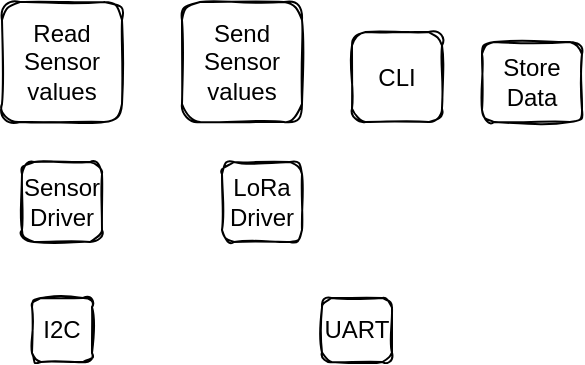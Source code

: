 <mxfile version="17.2.4" type="device"><diagram id="ElDfYTZU1bDWorZtLowt" name="Page-1"><mxGraphModel dx="1422" dy="873" grid="1" gridSize="10" guides="1" tooltips="1" connect="1" arrows="1" fold="1" page="1" pageScale="1" pageWidth="850" pageHeight="1100" math="0" shadow="0"><root><mxCell id="0"/><mxCell id="1" parent="0"/><mxCell id="K7NPbiEMKy4-YuLGrvp3-1" value="Read Sensor values" style="rounded=1;whiteSpace=wrap;html=1;sketch=1;" parent="1" vertex="1"><mxGeometry x="280" y="140" width="60" height="60" as="geometry"/></mxCell><mxCell id="K7NPbiEMKy4-YuLGrvp3-2" value="Sensor Driver" style="rounded=1;whiteSpace=wrap;html=1;sketch=1;" parent="1" vertex="1"><mxGeometry x="290" y="220" width="40" height="40" as="geometry"/></mxCell><mxCell id="K7NPbiEMKy4-YuLGrvp3-5" value="I2C" style="rounded=1;whiteSpace=wrap;html=1;sketch=1;" parent="1" vertex="1"><mxGeometry x="295" y="288" width="30" height="32" as="geometry"/></mxCell><mxCell id="K7NPbiEMKy4-YuLGrvp3-6" value="Send Sensor values" style="rounded=1;whiteSpace=wrap;html=1;sketch=1;" parent="1" vertex="1"><mxGeometry x="370" y="140" width="60" height="60" as="geometry"/></mxCell><mxCell id="K7NPbiEMKy4-YuLGrvp3-7" value="LoRa&lt;br&gt;Driver" style="rounded=1;whiteSpace=wrap;html=1;sketch=1;" parent="1" vertex="1"><mxGeometry x="390" y="220" width="40" height="40" as="geometry"/></mxCell><mxCell id="K7NPbiEMKy4-YuLGrvp3-8" value="UART" style="rounded=1;whiteSpace=wrap;html=1;sketch=1;" parent="1" vertex="1"><mxGeometry x="440" y="288" width="35" height="32" as="geometry"/></mxCell><mxCell id="K7NPbiEMKy4-YuLGrvp3-10" value="CLI" style="rounded=1;whiteSpace=wrap;html=1;sketch=1;" parent="1" vertex="1"><mxGeometry x="455" y="155" width="45" height="45" as="geometry"/></mxCell><mxCell id="K7NPbiEMKy4-YuLGrvp3-11" value="Store Data" style="rounded=1;whiteSpace=wrap;html=1;sketch=1;" parent="1" vertex="1"><mxGeometry x="520" y="160" width="50" height="40" as="geometry"/></mxCell></root></mxGraphModel></diagram></mxfile>